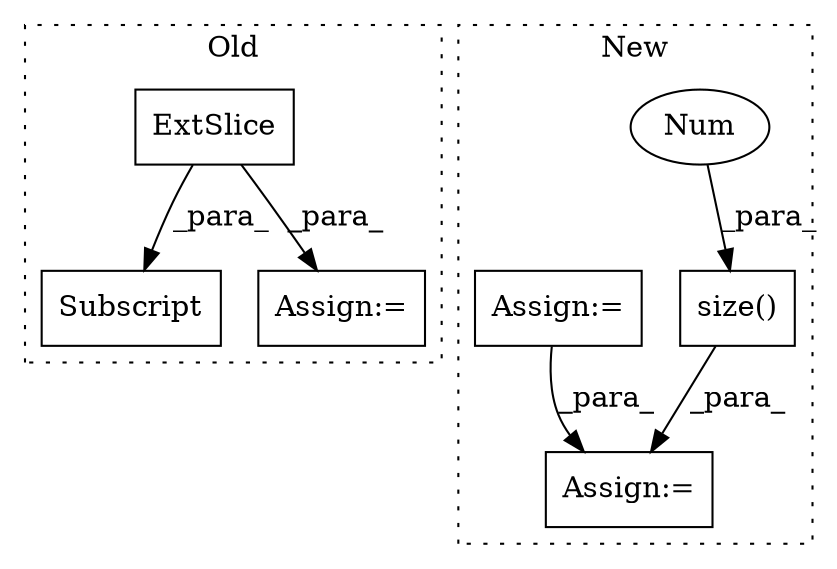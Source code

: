 digraph G {
subgraph cluster0 {
1 [label="ExtSlice" a="85" s="25461" l="3" shape="box"];
3 [label="Subscript" a="63" s="25461,0" l="51,0" shape="box"];
6 [label="Assign:=" a="68" s="25458" l="3" shape="box"];
label = "Old";
style="dotted";
}
subgraph cluster1 {
2 [label="size()" a="75" s="25464,25480" l="15,1" shape="box"];
4 [label="Num" a="76" s="25479" l="1" shape="ellipse"];
5 [label="Assign:=" a="68" s="26272" l="3" shape="box"];
7 [label="Assign:=" a="68" s="25509" l="3" shape="box"];
label = "New";
style="dotted";
}
1 -> 3 [label="_para_"];
1 -> 6 [label="_para_"];
2 -> 5 [label="_para_"];
4 -> 2 [label="_para_"];
7 -> 5 [label="_para_"];
}